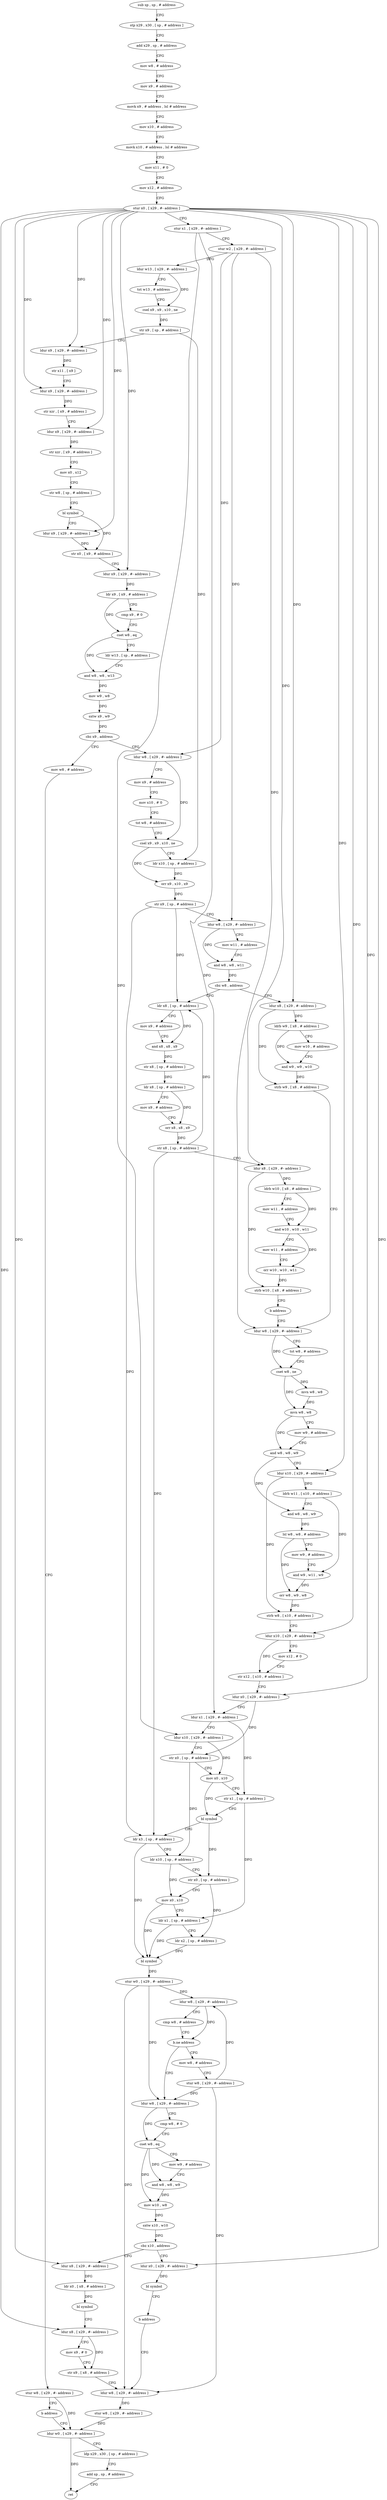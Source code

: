 digraph "func" {
"361412" [label = "sub sp , sp , # address" ]
"361416" [label = "stp x29 , x30 , [ sp , # address ]" ]
"361420" [label = "add x29 , sp , # address" ]
"361424" [label = "mov w8 , # address" ]
"361428" [label = "mov x9 , # address" ]
"361432" [label = "movk x9 , # address , lsl # address" ]
"361436" [label = "mov x10 , # address" ]
"361440" [label = "movk x10 , # address , lsl # address" ]
"361444" [label = "mov x11 , # 0" ]
"361448" [label = "mov x12 , # address" ]
"361452" [label = "stur x0 , [ x29 , #- address ]" ]
"361456" [label = "stur x1 , [ x29 , #- address ]" ]
"361460" [label = "stur w2 , [ x29 , #- address ]" ]
"361464" [label = "ldur w13 , [ x29 , #- address ]" ]
"361468" [label = "tst w13 , # address" ]
"361472" [label = "csel x9 , x9 , x10 , ne" ]
"361476" [label = "str x9 , [ sp , # address ]" ]
"361480" [label = "ldur x9 , [ x29 , #- address ]" ]
"361484" [label = "str x11 , [ x9 ]" ]
"361488" [label = "ldur x9 , [ x29 , #- address ]" ]
"361492" [label = "str xzr , [ x9 , # address ]" ]
"361496" [label = "ldur x9 , [ x29 , #- address ]" ]
"361500" [label = "str xzr , [ x9 , # address ]" ]
"361504" [label = "mov x0 , x12" ]
"361508" [label = "str w8 , [ sp , # address ]" ]
"361512" [label = "bl symbol" ]
"361516" [label = "ldur x9 , [ x29 , #- address ]" ]
"361520" [label = "str x0 , [ x9 , # address ]" ]
"361524" [label = "ldur x9 , [ x29 , #- address ]" ]
"361528" [label = "ldr x9 , [ x9 , # address ]" ]
"361532" [label = "cmp x9 , # 0" ]
"361536" [label = "cset w8 , eq" ]
"361540" [label = "ldr w13 , [ sp , # address ]" ]
"361544" [label = "and w8 , w8 , w13" ]
"361548" [label = "mov w9 , w8" ]
"361552" [label = "sxtw x9 , w9" ]
"361556" [label = "cbz x9 , address" ]
"361572" [label = "ldur w8 , [ x29 , #- address ]" ]
"361560" [label = "mov w8 , # address" ]
"361576" [label = "mov x9 , # address" ]
"361580" [label = "mov x10 , # 0" ]
"361584" [label = "tst w8 , # address" ]
"361588" [label = "csel x9 , x9 , x10 , ne" ]
"361592" [label = "ldr x10 , [ sp , # address ]" ]
"361596" [label = "orr x9 , x10 , x9" ]
"361600" [label = "str x9 , [ sp , # address ]" ]
"361604" [label = "ldur w8 , [ x29 , #- address ]" ]
"361608" [label = "mov w11 , # address" ]
"361612" [label = "and w8 , w8 , w11" ]
"361616" [label = "cbz w8 , address" ]
"361684" [label = "ldur x8 , [ x29 , #- address ]" ]
"361620" [label = "ldr x8 , [ sp , # address ]" ]
"361564" [label = "stur w8 , [ x29 , #- address ]" ]
"361568" [label = "b address" ]
"361932" [label = "ldur w0 , [ x29 , #- address ]" ]
"361688" [label = "ldrb w9 , [ x8 , # address ]" ]
"361692" [label = "mov w10 , # address" ]
"361696" [label = "and w9 , w9 , w10" ]
"361700" [label = "strb w9 , [ x8 , # address ]" ]
"361704" [label = "ldur w8 , [ x29 , #- address ]" ]
"361624" [label = "mov x9 , # address" ]
"361628" [label = "and x8 , x8 , x9" ]
"361632" [label = "str x8 , [ sp , # address ]" ]
"361636" [label = "ldr x8 , [ sp , # address ]" ]
"361640" [label = "mov x9 , # address" ]
"361644" [label = "orr x8 , x8 , x9" ]
"361648" [label = "str x8 , [ sp , # address ]" ]
"361652" [label = "ldur x8 , [ x29 , #- address ]" ]
"361656" [label = "ldrb w10 , [ x8 , # address ]" ]
"361660" [label = "mov w11 , # address" ]
"361664" [label = "and w10 , w10 , w11" ]
"361668" [label = "mov w11 , # address" ]
"361672" [label = "orr w10 , w10 , w11" ]
"361676" [label = "strb w10 , [ x8 , # address ]" ]
"361680" [label = "b address" ]
"361936" [label = "ldp x29 , x30 , [ sp , # address ]" ]
"361940" [label = "add sp , sp , # address" ]
"361944" [label = "ret" ]
"361856" [label = "ldur w8 , [ x29 , #- address ]" ]
"361860" [label = "cmp w8 , # 0" ]
"361864" [label = "cset w8 , eq" ]
"361868" [label = "mov w9 , # address" ]
"361872" [label = "and w8 , w8 , w9" ]
"361876" [label = "mov w10 , w8" ]
"361880" [label = "sxtw x10 , w10" ]
"361884" [label = "cbz x10 , address" ]
"361900" [label = "ldur x8 , [ x29 , #- address ]" ]
"361888" [label = "ldur x0 , [ x29 , #- address ]" ]
"361848" [label = "mov w8 , # address" ]
"361852" [label = "stur w8 , [ x29 , #- address ]" ]
"361708" [label = "tst w8 , # address" ]
"361712" [label = "cset w8 , ne" ]
"361716" [label = "mvn w8 , w8" ]
"361720" [label = "mvn w8 , w8" ]
"361724" [label = "mov w9 , # address" ]
"361728" [label = "and w8 , w8 , w9" ]
"361732" [label = "ldur x10 , [ x29 , #- address ]" ]
"361736" [label = "ldrb w11 , [ x10 , # address ]" ]
"361740" [label = "and w8 , w8 , w9" ]
"361744" [label = "lsl w8 , w8 , # address" ]
"361748" [label = "mov w9 , # address" ]
"361752" [label = "and w9 , w11 , w9" ]
"361756" [label = "orr w8 , w9 , w8" ]
"361760" [label = "strb w8 , [ x10 , # address ]" ]
"361764" [label = "ldur x10 , [ x29 , #- address ]" ]
"361768" [label = "mov x12 , # 0" ]
"361772" [label = "str x12 , [ x10 , # address ]" ]
"361776" [label = "ldur x0 , [ x29 , #- address ]" ]
"361780" [label = "ldur x1 , [ x29 , #- address ]" ]
"361784" [label = "ldur x10 , [ x29 , #- address ]" ]
"361788" [label = "str x0 , [ sp , # address ]" ]
"361792" [label = "mov x0 , x10" ]
"361796" [label = "str x1 , [ sp , # address ]" ]
"361800" [label = "bl symbol" ]
"361804" [label = "ldr x3 , [ sp , # address ]" ]
"361808" [label = "ldr x10 , [ sp , # address ]" ]
"361812" [label = "str x0 , [ sp , # address ]" ]
"361816" [label = "mov x0 , x10" ]
"361820" [label = "ldr x1 , [ sp , # address ]" ]
"361824" [label = "ldr x2 , [ sp , # address ]" ]
"361828" [label = "bl symbol" ]
"361832" [label = "stur w0 , [ x29 , #- address ]" ]
"361836" [label = "ldur w8 , [ x29 , #- address ]" ]
"361840" [label = "cmp w8 , # address" ]
"361844" [label = "b.ne address" ]
"361904" [label = "ldr x0 , [ x8 , # address ]" ]
"361908" [label = "bl symbol" ]
"361912" [label = "ldur x8 , [ x29 , #- address ]" ]
"361916" [label = "mov x9 , # 0" ]
"361920" [label = "str x9 , [ x8 , # address ]" ]
"361924" [label = "ldur w8 , [ x29 , #- address ]" ]
"361892" [label = "bl symbol" ]
"361896" [label = "b address" ]
"361928" [label = "stur w8 , [ x29 , #- address ]" ]
"361412" -> "361416" [ label = "CFG" ]
"361416" -> "361420" [ label = "CFG" ]
"361420" -> "361424" [ label = "CFG" ]
"361424" -> "361428" [ label = "CFG" ]
"361428" -> "361432" [ label = "CFG" ]
"361432" -> "361436" [ label = "CFG" ]
"361436" -> "361440" [ label = "CFG" ]
"361440" -> "361444" [ label = "CFG" ]
"361444" -> "361448" [ label = "CFG" ]
"361448" -> "361452" [ label = "CFG" ]
"361452" -> "361456" [ label = "CFG" ]
"361452" -> "361480" [ label = "DFG" ]
"361452" -> "361488" [ label = "DFG" ]
"361452" -> "361496" [ label = "DFG" ]
"361452" -> "361516" [ label = "DFG" ]
"361452" -> "361524" [ label = "DFG" ]
"361452" -> "361684" [ label = "DFG" ]
"361452" -> "361652" [ label = "DFG" ]
"361452" -> "361732" [ label = "DFG" ]
"361452" -> "361764" [ label = "DFG" ]
"361452" -> "361776" [ label = "DFG" ]
"361452" -> "361900" [ label = "DFG" ]
"361452" -> "361912" [ label = "DFG" ]
"361452" -> "361888" [ label = "DFG" ]
"361456" -> "361460" [ label = "CFG" ]
"361456" -> "361780" [ label = "DFG" ]
"361456" -> "361784" [ label = "DFG" ]
"361460" -> "361464" [ label = "DFG" ]
"361460" -> "361572" [ label = "DFG" ]
"361460" -> "361604" [ label = "DFG" ]
"361460" -> "361704" [ label = "DFG" ]
"361464" -> "361468" [ label = "CFG" ]
"361464" -> "361472" [ label = "DFG" ]
"361468" -> "361472" [ label = "CFG" ]
"361472" -> "361476" [ label = "DFG" ]
"361476" -> "361480" [ label = "CFG" ]
"361476" -> "361592" [ label = "DFG" ]
"361480" -> "361484" [ label = "DFG" ]
"361484" -> "361488" [ label = "CFG" ]
"361488" -> "361492" [ label = "DFG" ]
"361492" -> "361496" [ label = "CFG" ]
"361496" -> "361500" [ label = "DFG" ]
"361500" -> "361504" [ label = "CFG" ]
"361504" -> "361508" [ label = "CFG" ]
"361508" -> "361512" [ label = "CFG" ]
"361512" -> "361516" [ label = "CFG" ]
"361512" -> "361520" [ label = "DFG" ]
"361516" -> "361520" [ label = "DFG" ]
"361520" -> "361524" [ label = "CFG" ]
"361524" -> "361528" [ label = "DFG" ]
"361528" -> "361532" [ label = "CFG" ]
"361528" -> "361536" [ label = "DFG" ]
"361532" -> "361536" [ label = "CFG" ]
"361536" -> "361540" [ label = "CFG" ]
"361536" -> "361544" [ label = "DFG" ]
"361540" -> "361544" [ label = "CFG" ]
"361544" -> "361548" [ label = "DFG" ]
"361548" -> "361552" [ label = "DFG" ]
"361552" -> "361556" [ label = "DFG" ]
"361556" -> "361572" [ label = "CFG" ]
"361556" -> "361560" [ label = "CFG" ]
"361572" -> "361576" [ label = "CFG" ]
"361572" -> "361588" [ label = "DFG" ]
"361560" -> "361564" [ label = "CFG" ]
"361576" -> "361580" [ label = "CFG" ]
"361580" -> "361584" [ label = "CFG" ]
"361584" -> "361588" [ label = "CFG" ]
"361588" -> "361592" [ label = "CFG" ]
"361588" -> "361596" [ label = "DFG" ]
"361592" -> "361596" [ label = "DFG" ]
"361596" -> "361600" [ label = "DFG" ]
"361600" -> "361604" [ label = "CFG" ]
"361600" -> "361620" [ label = "DFG" ]
"361600" -> "361804" [ label = "DFG" ]
"361604" -> "361608" [ label = "CFG" ]
"361604" -> "361612" [ label = "DFG" ]
"361608" -> "361612" [ label = "CFG" ]
"361612" -> "361616" [ label = "DFG" ]
"361616" -> "361684" [ label = "CFG" ]
"361616" -> "361620" [ label = "CFG" ]
"361684" -> "361688" [ label = "DFG" ]
"361684" -> "361700" [ label = "DFG" ]
"361620" -> "361624" [ label = "CFG" ]
"361620" -> "361628" [ label = "DFG" ]
"361564" -> "361568" [ label = "CFG" ]
"361564" -> "361932" [ label = "DFG" ]
"361568" -> "361932" [ label = "CFG" ]
"361932" -> "361936" [ label = "CFG" ]
"361932" -> "361944" [ label = "DFG" ]
"361688" -> "361692" [ label = "CFG" ]
"361688" -> "361696" [ label = "DFG" ]
"361692" -> "361696" [ label = "CFG" ]
"361696" -> "361700" [ label = "DFG" ]
"361700" -> "361704" [ label = "CFG" ]
"361704" -> "361708" [ label = "CFG" ]
"361704" -> "361712" [ label = "DFG" ]
"361624" -> "361628" [ label = "CFG" ]
"361628" -> "361632" [ label = "DFG" ]
"361632" -> "361636" [ label = "DFG" ]
"361636" -> "361640" [ label = "CFG" ]
"361636" -> "361644" [ label = "DFG" ]
"361640" -> "361644" [ label = "CFG" ]
"361644" -> "361648" [ label = "DFG" ]
"361648" -> "361652" [ label = "CFG" ]
"361648" -> "361620" [ label = "DFG" ]
"361648" -> "361804" [ label = "DFG" ]
"361652" -> "361656" [ label = "DFG" ]
"361652" -> "361676" [ label = "DFG" ]
"361656" -> "361660" [ label = "CFG" ]
"361656" -> "361664" [ label = "DFG" ]
"361660" -> "361664" [ label = "CFG" ]
"361664" -> "361668" [ label = "CFG" ]
"361664" -> "361672" [ label = "DFG" ]
"361668" -> "361672" [ label = "CFG" ]
"361672" -> "361676" [ label = "DFG" ]
"361676" -> "361680" [ label = "CFG" ]
"361680" -> "361704" [ label = "CFG" ]
"361936" -> "361940" [ label = "CFG" ]
"361940" -> "361944" [ label = "CFG" ]
"361856" -> "361860" [ label = "CFG" ]
"361856" -> "361864" [ label = "DFG" ]
"361860" -> "361864" [ label = "CFG" ]
"361864" -> "361868" [ label = "CFG" ]
"361864" -> "361872" [ label = "DFG" ]
"361864" -> "361876" [ label = "DFG" ]
"361868" -> "361872" [ label = "CFG" ]
"361872" -> "361876" [ label = "DFG" ]
"361876" -> "361880" [ label = "DFG" ]
"361880" -> "361884" [ label = "DFG" ]
"361884" -> "361900" [ label = "CFG" ]
"361884" -> "361888" [ label = "CFG" ]
"361900" -> "361904" [ label = "DFG" ]
"361888" -> "361892" [ label = "DFG" ]
"361848" -> "361852" [ label = "CFG" ]
"361852" -> "361856" [ label = "DFG" ]
"361852" -> "361836" [ label = "DFG" ]
"361852" -> "361924" [ label = "DFG" ]
"361708" -> "361712" [ label = "CFG" ]
"361712" -> "361716" [ label = "DFG" ]
"361712" -> "361720" [ label = "DFG" ]
"361716" -> "361720" [ label = "DFG" ]
"361720" -> "361724" [ label = "CFG" ]
"361720" -> "361728" [ label = "DFG" ]
"361724" -> "361728" [ label = "CFG" ]
"361728" -> "361732" [ label = "CFG" ]
"361728" -> "361740" [ label = "DFG" ]
"361732" -> "361736" [ label = "DFG" ]
"361732" -> "361760" [ label = "DFG" ]
"361736" -> "361740" [ label = "CFG" ]
"361736" -> "361752" [ label = "DFG" ]
"361740" -> "361744" [ label = "DFG" ]
"361744" -> "361748" [ label = "CFG" ]
"361744" -> "361756" [ label = "DFG" ]
"361748" -> "361752" [ label = "CFG" ]
"361752" -> "361756" [ label = "DFG" ]
"361756" -> "361760" [ label = "DFG" ]
"361760" -> "361764" [ label = "CFG" ]
"361764" -> "361768" [ label = "CFG" ]
"361764" -> "361772" [ label = "DFG" ]
"361768" -> "361772" [ label = "CFG" ]
"361772" -> "361776" [ label = "CFG" ]
"361776" -> "361780" [ label = "CFG" ]
"361776" -> "361788" [ label = "DFG" ]
"361780" -> "361784" [ label = "CFG" ]
"361780" -> "361796" [ label = "DFG" ]
"361784" -> "361788" [ label = "CFG" ]
"361784" -> "361792" [ label = "DFG" ]
"361788" -> "361792" [ label = "CFG" ]
"361788" -> "361808" [ label = "DFG" ]
"361792" -> "361796" [ label = "CFG" ]
"361792" -> "361800" [ label = "DFG" ]
"361796" -> "361800" [ label = "CFG" ]
"361796" -> "361820" [ label = "DFG" ]
"361800" -> "361804" [ label = "CFG" ]
"361800" -> "361812" [ label = "DFG" ]
"361804" -> "361808" [ label = "CFG" ]
"361804" -> "361828" [ label = "DFG" ]
"361808" -> "361812" [ label = "CFG" ]
"361808" -> "361816" [ label = "DFG" ]
"361812" -> "361816" [ label = "CFG" ]
"361812" -> "361824" [ label = "DFG" ]
"361816" -> "361820" [ label = "CFG" ]
"361816" -> "361828" [ label = "DFG" ]
"361820" -> "361824" [ label = "CFG" ]
"361820" -> "361828" [ label = "DFG" ]
"361824" -> "361828" [ label = "DFG" ]
"361828" -> "361832" [ label = "DFG" ]
"361832" -> "361836" [ label = "DFG" ]
"361832" -> "361856" [ label = "DFG" ]
"361832" -> "361924" [ label = "DFG" ]
"361836" -> "361840" [ label = "CFG" ]
"361836" -> "361844" [ label = "DFG" ]
"361840" -> "361844" [ label = "CFG" ]
"361844" -> "361856" [ label = "CFG" ]
"361844" -> "361848" [ label = "CFG" ]
"361904" -> "361908" [ label = "DFG" ]
"361908" -> "361912" [ label = "CFG" ]
"361912" -> "361916" [ label = "CFG" ]
"361912" -> "361920" [ label = "DFG" ]
"361916" -> "361920" [ label = "CFG" ]
"361920" -> "361924" [ label = "CFG" ]
"361924" -> "361928" [ label = "DFG" ]
"361892" -> "361896" [ label = "CFG" ]
"361896" -> "361924" [ label = "CFG" ]
"361928" -> "361932" [ label = "DFG" ]
}
